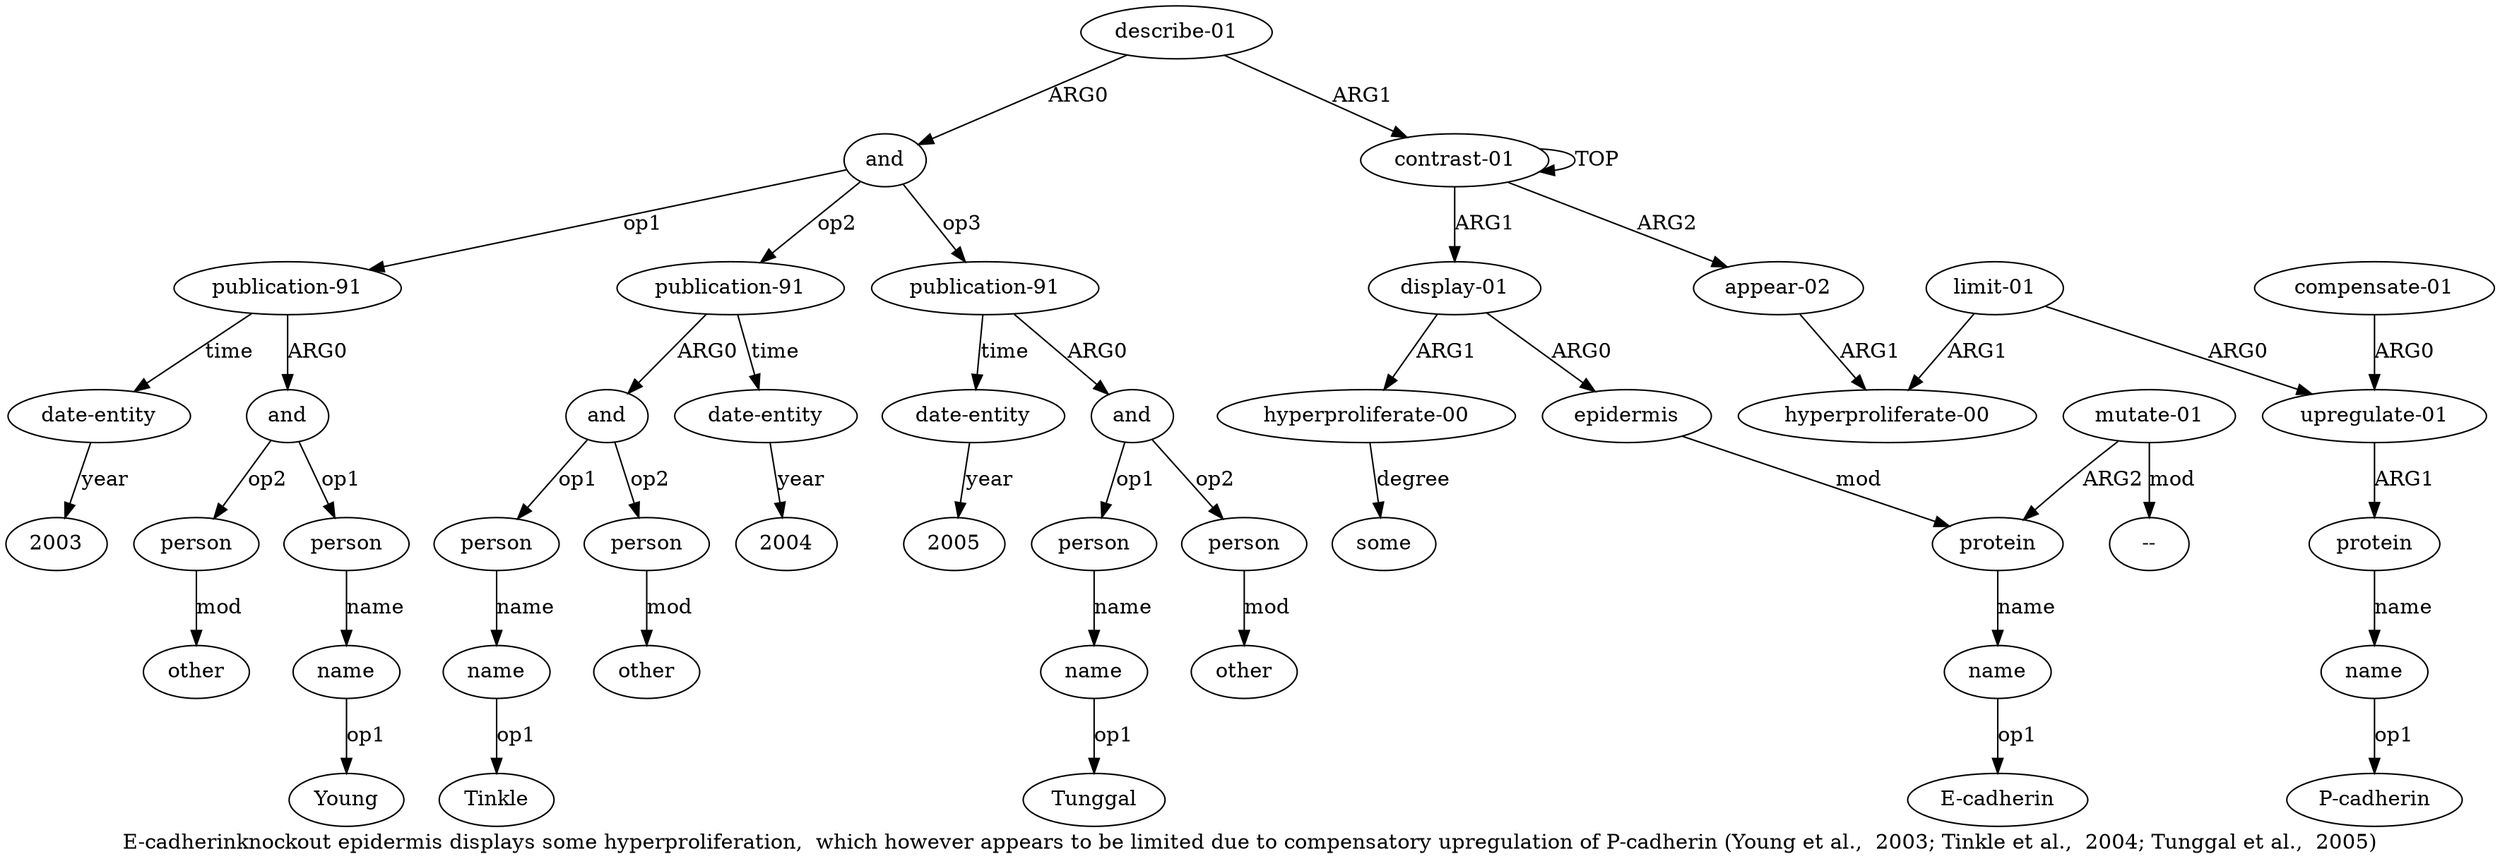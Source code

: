 digraph  {
	graph [label="E-cadherinknockout epidermis displays some hyperproliferation,  which however appears to be limited due to compensatory upregulation \
of P-cadherin (Young et al.,  2003; Tinkle et al.,  2004; Tunggal et al.,  2005)"];
	node [label="\N"];
	a20	 [color=black,
		gold_ind=20,
		gold_label=name,
		label=name,
		test_ind=20,
		test_label=name];
	"a20 Young"	 [color=black,
		gold_ind=-1,
		gold_label=Young,
		label=Young,
		test_ind=-1,
		test_label=Young];
	a20 -> "a20 Young" [key=0,
	color=black,
	gold_label=op1,
	label=op1,
	test_label=op1];
a21 [color=black,
	gold_ind=21,
	gold_label=person,
	label=person,
	test_ind=21,
	test_label=person];
a22 [color=black,
	gold_ind=22,
	gold_label=other,
	label=other,
	test_ind=22,
	test_label=other];
a21 -> a22 [key=0,
color=black,
gold_label=mod,
label=mod,
test_label=mod];
a23 [color=black,
gold_ind=23,
gold_label="date-entity",
label="date-entity",
test_ind=23,
test_label="date-entity"];
"a23 2003" [color=black,
gold_ind=-1,
gold_label=2003,
label=2003,
test_ind=-1,
test_label=2003];
a23 -> "a23 2003" [key=0,
color=black,
gold_label=year,
label=year,
test_label=year];
a24 [color=black,
gold_ind=24,
gold_label="publication-91",
label="publication-91",
test_ind=24,
test_label="publication-91"];
a25 [color=black,
gold_ind=25,
gold_label=and,
label=and,
test_ind=25,
test_label=and];
a24 -> a25 [key=0,
color=black,
gold_label=ARG0,
label=ARG0,
test_label=ARG0];
a30 [color=black,
gold_ind=30,
gold_label="date-entity",
label="date-entity",
test_ind=30,
test_label="date-entity"];
a24 -> a30 [key=0,
color=black,
gold_label=time,
label=time,
test_label=time];
a26 [color=black,
gold_ind=26,
gold_label=person,
label=person,
test_ind=26,
test_label=person];
a25 -> a26 [key=0,
color=black,
gold_label=op1,
label=op1,
test_label=op1];
a28 [color=black,
gold_ind=28,
gold_label=person,
label=person,
test_ind=28,
test_label=person];
a25 -> a28 [key=0,
color=black,
gold_label=op2,
label=op2,
test_label=op2];
a27 [color=black,
gold_ind=27,
gold_label=name,
label=name,
test_ind=27,
test_label=name];
a26 -> a27 [key=0,
color=black,
gold_label=name,
label=name,
test_label=name];
"a27 Tinkle" [color=black,
gold_ind=-1,
gold_label=Tinkle,
label=Tinkle,
test_ind=-1,
test_label=Tinkle];
a27 -> "a27 Tinkle" [key=0,
color=black,
gold_label=op1,
label=op1,
test_label=op1];
a29 [color=black,
gold_ind=29,
gold_label=other,
label=other,
test_ind=29,
test_label=other];
a28 -> a29 [key=0,
color=black,
gold_label=mod,
label=mod,
test_label=mod];
a31 [color=black,
gold_ind=31,
gold_label="publication-91",
label="publication-91",
test_ind=31,
test_label="publication-91"];
a37 [color=black,
gold_ind=37,
gold_label="date-entity",
label="date-entity",
test_ind=37,
test_label="date-entity"];
a31 -> a37 [key=0,
color=black,
gold_label=time,
label=time,
test_label=time];
a32 [color=black,
gold_ind=32,
gold_label=and,
label=and,
test_ind=32,
test_label=and];
a31 -> a32 [key=0,
color=black,
gold_label=ARG0,
label=ARG0,
test_label=ARG0];
"a30 2004" [color=black,
gold_ind=-1,
gold_label=2004,
label=2004,
test_ind=-1,
test_label=2004];
a30 -> "a30 2004" [key=0,
color=black,
gold_label=year,
label=year,
test_label=year];
"a37 2005" [color=black,
gold_ind=-1,
gold_label=2005,
label=2005,
test_ind=-1,
test_label=2005];
a37 -> "a37 2005" [key=0,
color=black,
gold_label=year,
label=year,
test_label=year];
a36 [color=black,
gold_ind=36,
gold_label=other,
label=other,
test_ind=36,
test_label=other];
a33 [color=black,
gold_ind=33,
gold_label=person,
label=person,
test_ind=33,
test_label=person];
a34 [color=black,
gold_ind=34,
gold_label=name,
label=name,
test_ind=34,
test_label=name];
a33 -> a34 [key=0,
color=black,
gold_label=name,
label=name,
test_label=name];
a35 [color=black,
gold_ind=35,
gold_label=person,
label=person,
test_ind=35,
test_label=person];
a35 -> a36 [key=0,
color=black,
gold_label=mod,
label=mod,
test_label=mod];
"a34 Tunggal" [color=black,
gold_ind=-1,
gold_label=Tunggal,
label=Tunggal,
test_ind=-1,
test_label=Tunggal];
a34 -> "a34 Tunggal" [key=0,
color=black,
gold_label=op1,
label=op1,
test_label=op1];
"a5 --" [color=black,
gold_ind=-1,
gold_label="--",
label="--",
test_ind=-1,
test_label="--"];
a32 -> a33 [key=0,
color=black,
gold_label=op1,
label=op1,
test_label=op1];
a32 -> a35 [key=0,
color=black,
gold_label=op2,
label=op2,
test_label=op2];
a15 [color=black,
gold_ind=15,
gold_label="describe-01",
label="describe-01",
test_ind=15,
test_label="describe-01"];
a16 [color=black,
gold_ind=16,
gold_label=and,
label=and,
test_ind=16,
test_label=and];
a15 -> a16 [key=0,
color=black,
gold_label=ARG0,
label=ARG0,
test_label=ARG0];
a0 [color=black,
gold_ind=0,
gold_label="contrast-01",
label="contrast-01",
test_ind=0,
test_label="contrast-01"];
a15 -> a0 [key=0,
color=black,
gold_label=ARG1,
label=ARG1,
test_label=ARG1];
a14 [color=black,
gold_ind=14,
gold_label="compensate-01",
label="compensate-01",
test_ind=14,
test_label="compensate-01"];
a11 [color=black,
gold_ind=11,
gold_label="upregulate-01",
label="upregulate-01",
test_ind=11,
test_label="upregulate-01"];
a14 -> a11 [key=0,
color=black,
gold_label=ARG0,
label=ARG0,
test_label=ARG0];
a17 [color=black,
gold_ind=17,
gold_label="publication-91",
label="publication-91",
test_ind=17,
test_label="publication-91"];
a17 -> a23 [key=0,
color=black,
gold_label=time,
label=time,
test_label=time];
a18 [color=black,
gold_ind=18,
gold_label=and,
label=and,
test_ind=18,
test_label=and];
a17 -> a18 [key=0,
color=black,
gold_label=ARG0,
label=ARG0,
test_label=ARG0];
a16 -> a24 [key=0,
color=black,
gold_label=op2,
label=op2,
test_label=op2];
a16 -> a31 [key=0,
color=black,
gold_label=op3,
label=op3,
test_label=op3];
a16 -> a17 [key=0,
color=black,
gold_label=op1,
label=op1,
test_label=op1];
a12 [color=black,
gold_ind=12,
gold_label=protein,
label=protein,
test_ind=12,
test_label=protein];
a11 -> a12 [key=0,
color=black,
gold_label=ARG1,
label=ARG1,
test_label=ARG1];
a10 [color=black,
gold_ind=10,
gold_label="limit-01",
label="limit-01",
test_ind=10,
test_label="limit-01"];
a10 -> a11 [key=0,
color=black,
gold_label=ARG0,
label=ARG0,
test_label=ARG0];
a9 [color=black,
gold_ind=9,
gold_label="hyperproliferate-00",
label="hyperproliferate-00",
test_ind=9,
test_label="hyperproliferate-00"];
a10 -> a9 [key=0,
color=black,
gold_label=ARG1,
label=ARG1,
test_label=ARG1];
a13 [color=black,
gold_ind=13,
gold_label=name,
label=name,
test_ind=13,
test_label=name];
"a13 P-cadherin" [color=black,
gold_ind=-1,
gold_label="P-cadherin",
label="P-cadherin",
test_ind=-1,
test_label="P-cadherin"];
a13 -> "a13 P-cadherin" [key=0,
color=black,
gold_label=op1,
label=op1,
test_label=op1];
a12 -> a13 [key=0,
color=black,
gold_label=name,
label=name,
test_label=name];
a19 [color=black,
gold_ind=19,
gold_label=person,
label=person,
test_ind=19,
test_label=person];
a19 -> a20 [key=0,
color=black,
gold_label=name,
label=name,
test_label=name];
a18 -> a21 [key=0,
color=black,
gold_label=op2,
label=op2,
test_label=op2];
a18 -> a19 [key=0,
color=black,
gold_label=op1,
label=op1,
test_label=op1];
a1 [color=black,
gold_ind=1,
gold_label="display-01",
label="display-01",
test_ind=1,
test_label="display-01"];
a2 [color=black,
gold_ind=2,
gold_label=epidermis,
label=epidermis,
test_ind=2,
test_label=epidermis];
a1 -> a2 [key=0,
color=black,
gold_label=ARG0,
label=ARG0,
test_label=ARG0];
a6 [color=black,
gold_ind=6,
gold_label="hyperproliferate-00",
label="hyperproliferate-00",
test_ind=6,
test_label="hyperproliferate-00"];
a1 -> a6 [key=0,
color=black,
gold_label=ARG1,
label=ARG1,
test_label=ARG1];
a0 -> a1 [key=0,
color=black,
gold_label=ARG1,
label=ARG1,
test_label=ARG1];
a0 -> a0 [key=0,
color=black,
gold_label=TOP,
label=TOP,
test_label=TOP];
a8 [color=black,
gold_ind=8,
gold_label="appear-02",
label="appear-02",
test_ind=8,
test_label="appear-02"];
a0 -> a8 [key=0,
color=black,
gold_label=ARG2,
label=ARG2,
test_label=ARG2];
a3 [color=black,
gold_ind=3,
gold_label=protein,
label=protein,
test_ind=3,
test_label=protein];
a4 [color=black,
gold_ind=4,
gold_label=name,
label=name,
test_ind=4,
test_label=name];
a3 -> a4 [key=0,
color=black,
gold_label=name,
label=name,
test_label=name];
a2 -> a3 [key=0,
color=black,
gold_label=mod,
label=mod,
test_label=mod];
a5 [color=black,
gold_ind=5,
gold_label="mutate-01",
label="mutate-01",
test_ind=5,
test_label="mutate-01"];
a5 -> "a5 --" [key=0,
color=black,
gold_label=mod,
label=mod,
test_label=mod];
a5 -> a3 [key=0,
color=black,
gold_label=ARG2,
label=ARG2,
test_label=ARG2];
"a4 E-cadherin" [color=black,
gold_ind=-1,
gold_label="E-cadherin",
label="E-cadherin",
test_ind=-1,
test_label="E-cadherin"];
a4 -> "a4 E-cadherin" [key=0,
color=black,
gold_label=op1,
label=op1,
test_label=op1];
a7 [color=black,
gold_ind=7,
gold_label=some,
label=some,
test_ind=7,
test_label=some];
a6 -> a7 [key=0,
color=black,
gold_label=degree,
label=degree,
test_label=degree];
a8 -> a9 [key=0,
color=black,
gold_label=ARG1,
label=ARG1,
test_label=ARG1];
}
